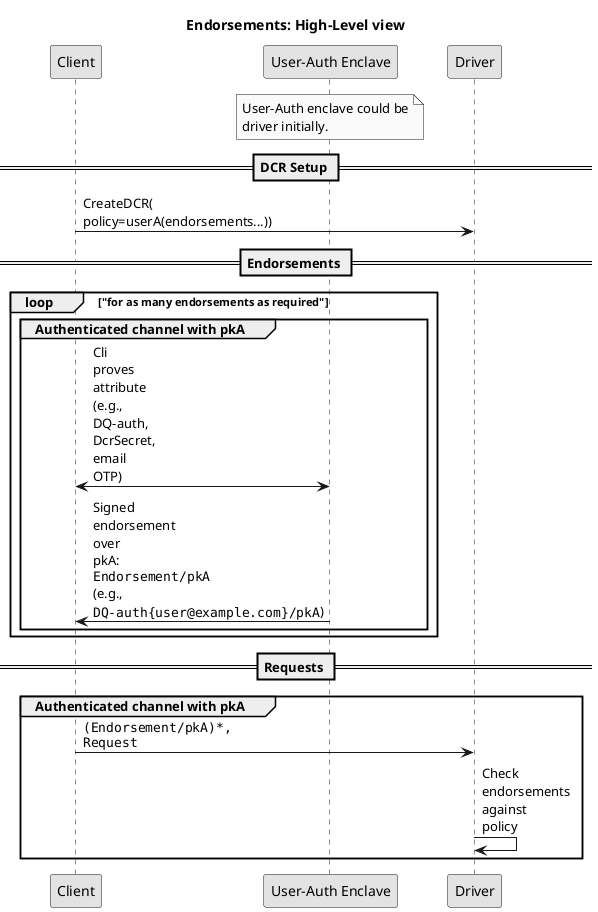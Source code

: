 @startuml Auth0
title Endorsements: High-Level view
skinparam shadowing false
skinparam monochrome true
skinparam ParticipantPadding 20
skinparam BoxPadding 10
skinparam MaxMessageSize 10
skinparam SequenceMessageAlignment left

participant "Client" as cli
participant "User-Auth Enclave" as encl
participant "Driver" as driv

note over encl
User-Auth enclave could be
driver initially.
end note
== DCR Setup ==
cli->driv: CreateDCR(\npolicy=userA(endorsements...))
== Endorsements ==
loop "for as many endorsements as required"
    group Authenticated channel with pkA
    cli<->encl: Cli proves attribute (e.g., DQ-auth, DcrSecret, email OTP)
    cli<-encl: Signed endorsement over pkA: ""Endorsement/pkA"" (e.g., ""DQ-auth{user@example.com}/pkA"")
    end
end
== Requests ==
group Authenticated channel with pkA
cli->driv: ""(Endorsement/pkA)*, Request""
driv->driv: Check endorsements against policy
end
@enduml